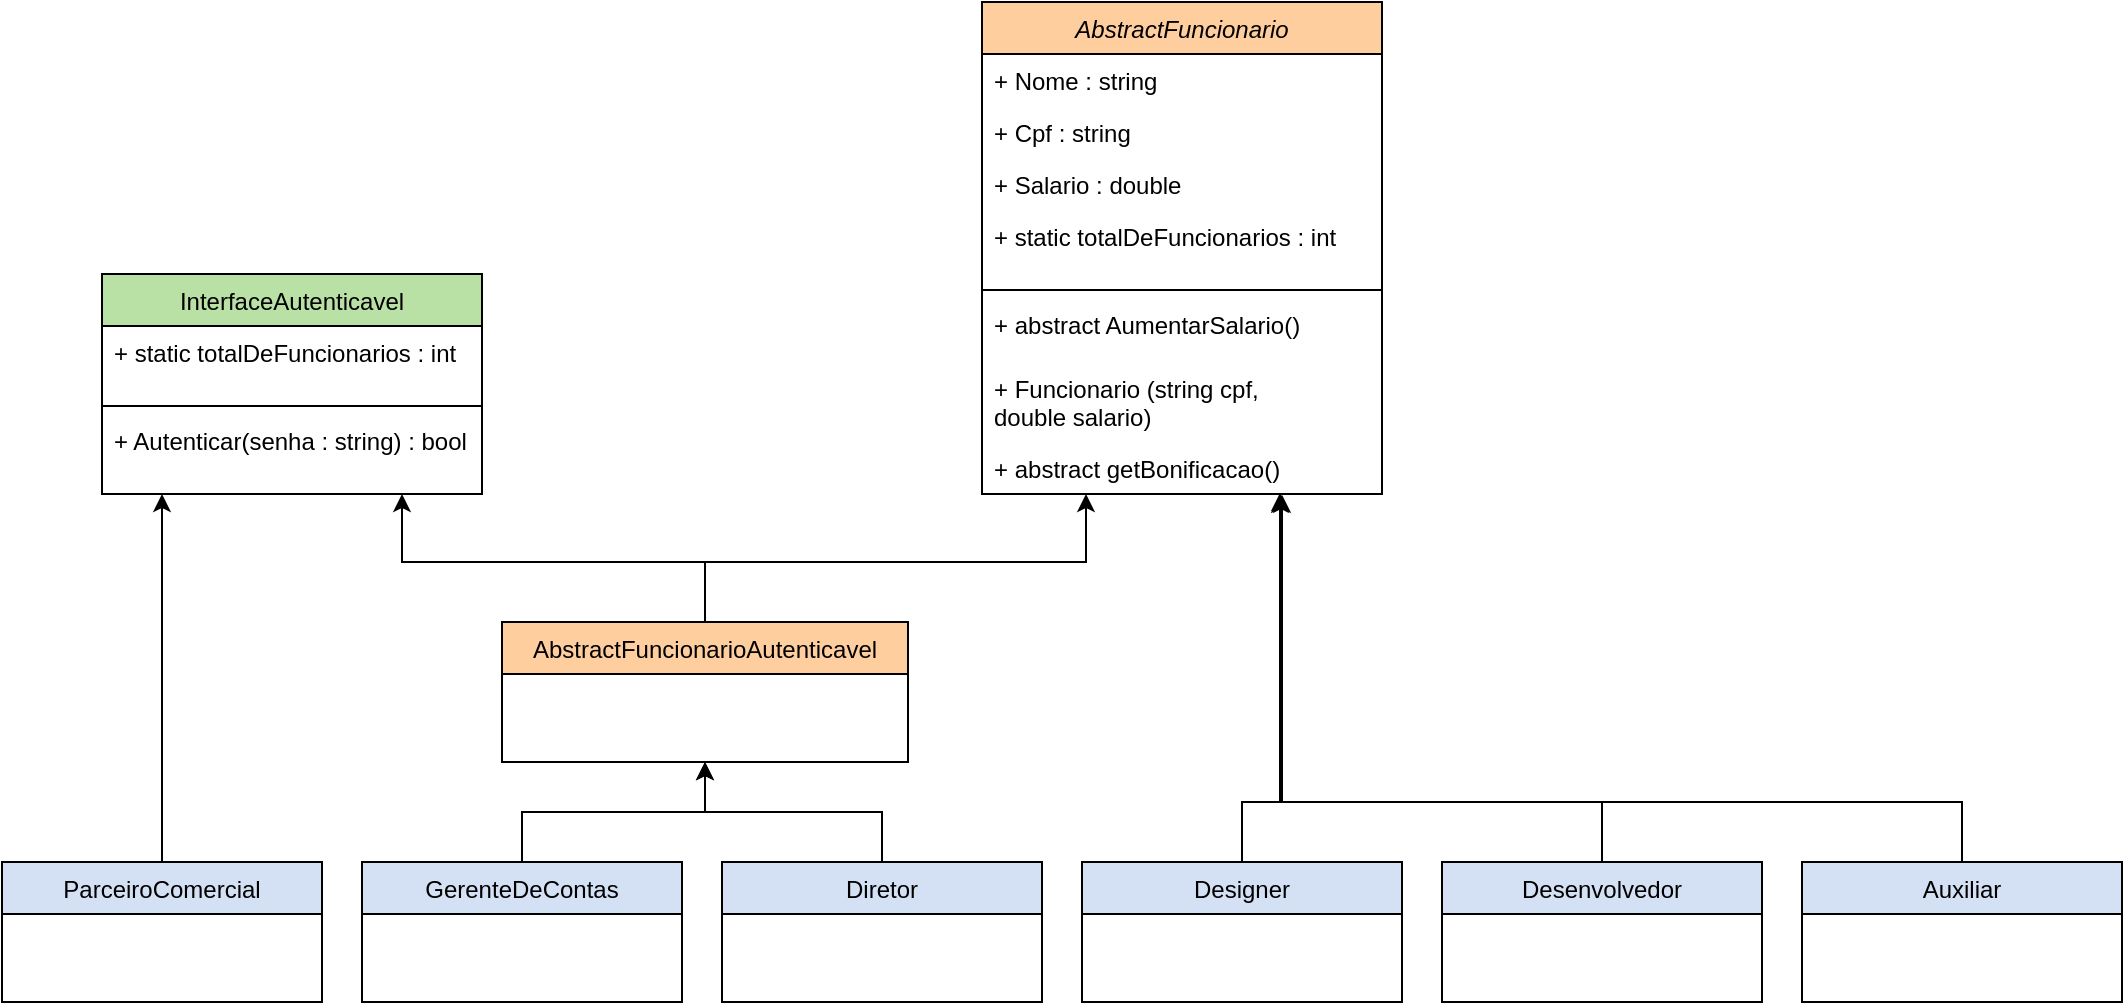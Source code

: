 <mxfile version="20.3.1" type="device"><diagram id="DF3kqlTEL7NQUhvklG_M" name="Página-2"><mxGraphModel dx="1185" dy="637" grid="1" gridSize="10" guides="1" tooltips="1" connect="1" arrows="1" fold="1" page="1" pageScale="1" pageWidth="827" pageHeight="1169" math="0" shadow="0"><root><mxCell id="0"/><mxCell id="1" parent="0"/><mxCell id="IuyccuRSAi2SM82gWJze-1" value="AbstractFuncionario" style="swimlane;fontStyle=2;align=center;verticalAlign=top;childLayout=stackLayout;horizontal=1;startSize=26;horizontalStack=0;resizeParent=1;resizeLast=0;collapsible=1;marginBottom=0;rounded=0;shadow=0;strokeWidth=1;fillColor=#FFCE9F;" vertex="1" parent="1"><mxGeometry x="560" y="50" width="200" height="246" as="geometry"><mxRectangle x="230" y="140" width="160" height="26" as="alternateBounds"/></mxGeometry></mxCell><mxCell id="IuyccuRSAi2SM82gWJze-2" value="+ Nome : string" style="text;align=left;verticalAlign=top;spacingLeft=4;spacingRight=4;overflow=hidden;rotatable=0;points=[[0,0.5],[1,0.5]];portConstraint=eastwest;" vertex="1" parent="IuyccuRSAi2SM82gWJze-1"><mxGeometry y="26" width="200" height="26" as="geometry"/></mxCell><mxCell id="IuyccuRSAi2SM82gWJze-3" value="+ Cpf : string" style="text;align=left;verticalAlign=top;spacingLeft=4;spacingRight=4;overflow=hidden;rotatable=0;points=[[0,0.5],[1,0.5]];portConstraint=eastwest;rounded=0;shadow=0;html=0;" vertex="1" parent="IuyccuRSAi2SM82gWJze-1"><mxGeometry y="52" width="200" height="26" as="geometry"/></mxCell><mxCell id="IuyccuRSAi2SM82gWJze-4" value="+ Salario : double" style="text;align=left;verticalAlign=top;spacingLeft=4;spacingRight=4;overflow=hidden;rotatable=0;points=[[0,0.5],[1,0.5]];portConstraint=eastwest;rounded=0;shadow=0;html=0;" vertex="1" parent="IuyccuRSAi2SM82gWJze-1"><mxGeometry y="78" width="200" height="26" as="geometry"/></mxCell><mxCell id="IuyccuRSAi2SM82gWJze-5" value="+ static totalDeFuncionarios : int" style="text;align=left;verticalAlign=top;spacingLeft=4;spacingRight=4;overflow=hidden;rotatable=0;points=[[0,0.5],[1,0.5]];portConstraint=eastwest;rounded=0;shadow=0;html=0;" vertex="1" parent="IuyccuRSAi2SM82gWJze-1"><mxGeometry y="104" width="200" height="36" as="geometry"/></mxCell><mxCell id="IuyccuRSAi2SM82gWJze-6" value="" style="line;html=1;strokeWidth=1;align=left;verticalAlign=middle;spacingTop=-1;spacingLeft=3;spacingRight=3;rotatable=0;labelPosition=right;points=[];portConstraint=eastwest;" vertex="1" parent="IuyccuRSAi2SM82gWJze-1"><mxGeometry y="140" width="200" height="8" as="geometry"/></mxCell><mxCell id="IuyccuRSAi2SM82gWJze-7" value="+ abstract AumentarSalario()" style="text;align=left;verticalAlign=top;spacingLeft=4;spacingRight=4;overflow=hidden;rotatable=0;points=[[0,0.5],[1,0.5]];portConstraint=eastwest;" vertex="1" parent="IuyccuRSAi2SM82gWJze-1"><mxGeometry y="148" width="200" height="32" as="geometry"/></mxCell><mxCell id="IuyccuRSAi2SM82gWJze-8" value="+ Funcionario (string cpf, &#10;double salario)" style="text;align=left;verticalAlign=top;spacingLeft=4;spacingRight=4;overflow=hidden;rotatable=0;points=[[0,0.5],[1,0.5]];portConstraint=eastwest;" vertex="1" parent="IuyccuRSAi2SM82gWJze-1"><mxGeometry y="180" width="200" height="40" as="geometry"/></mxCell><mxCell id="IuyccuRSAi2SM82gWJze-9" value="+ abstract getBonificacao()" style="text;align=left;verticalAlign=top;spacingLeft=4;spacingRight=4;overflow=hidden;rotatable=0;points=[[0,0.5],[1,0.5]];portConstraint=eastwest;" vertex="1" parent="IuyccuRSAi2SM82gWJze-1"><mxGeometry y="220" width="200" height="26" as="geometry"/></mxCell><mxCell id="IuyccuRSAi2SM82gWJze-61" style="edgeStyle=orthogonalEdgeStyle;rounded=0;orthogonalLoop=1;jettySize=auto;html=1;entryX=0.5;entryY=1;entryDx=0;entryDy=0;" edge="1" parent="1" source="IuyccuRSAi2SM82gWJze-11" target="IuyccuRSAi2SM82gWJze-53"><mxGeometry relative="1" as="geometry"/></mxCell><mxCell id="IuyccuRSAi2SM82gWJze-11" value="GerenteDeContas" style="swimlane;fontStyle=0;align=center;verticalAlign=top;childLayout=stackLayout;horizontal=1;startSize=26;horizontalStack=0;resizeParent=1;resizeLast=0;collapsible=1;marginBottom=0;rounded=0;shadow=0;strokeWidth=1;fillColor=#D4E1F5;" vertex="1" parent="1"><mxGeometry x="250" y="480" width="160" height="70" as="geometry"><mxRectangle x="340" y="380" width="170" height="26" as="alternateBounds"/></mxGeometry></mxCell><mxCell id="IuyccuRSAi2SM82gWJze-62" style="edgeStyle=orthogonalEdgeStyle;rounded=0;orthogonalLoop=1;jettySize=auto;html=1;entryX=0.5;entryY=1;entryDx=0;entryDy=0;" edge="1" parent="1" source="IuyccuRSAi2SM82gWJze-18" target="IuyccuRSAi2SM82gWJze-53"><mxGeometry relative="1" as="geometry"/></mxCell><mxCell id="IuyccuRSAi2SM82gWJze-18" value="Diretor" style="swimlane;fontStyle=0;align=center;verticalAlign=top;childLayout=stackLayout;horizontal=1;startSize=26;horizontalStack=0;resizeParent=1;resizeLast=0;collapsible=1;marginBottom=0;rounded=0;shadow=0;strokeWidth=1;fillColor=#D4E1F5;" vertex="1" parent="1"><mxGeometry x="430" y="480" width="160" height="70" as="geometry"><mxRectangle x="340" y="380" width="170" height="26" as="alternateBounds"/></mxGeometry></mxCell><mxCell id="IuyccuRSAi2SM82gWJze-68" style="edgeStyle=orthogonalEdgeStyle;rounded=0;orthogonalLoop=1;jettySize=auto;html=1;entryX=0.745;entryY=0.981;entryDx=0;entryDy=0;entryPerimeter=0;" edge="1" parent="1" source="IuyccuRSAi2SM82gWJze-20" target="IuyccuRSAi2SM82gWJze-9"><mxGeometry relative="1" as="geometry"><Array as="points"><mxPoint x="1050" y="450"/><mxPoint x="709" y="450"/></Array></mxGeometry></mxCell><mxCell id="IuyccuRSAi2SM82gWJze-20" value="Auxiliar" style="swimlane;fontStyle=0;align=center;verticalAlign=top;childLayout=stackLayout;horizontal=1;startSize=26;horizontalStack=0;resizeParent=1;resizeLast=0;collapsible=1;marginBottom=0;rounded=0;shadow=0;strokeWidth=1;fillColor=#D4E1F5;" vertex="1" parent="1"><mxGeometry x="970" y="480" width="160" height="70" as="geometry"><mxRectangle x="340" y="380" width="170" height="26" as="alternateBounds"/></mxGeometry></mxCell><mxCell id="IuyccuRSAi2SM82gWJze-67" style="edgeStyle=orthogonalEdgeStyle;rounded=0;orthogonalLoop=1;jettySize=auto;html=1;entryX=0.745;entryY=1.013;entryDx=0;entryDy=0;entryPerimeter=0;" edge="1" parent="1" source="IuyccuRSAi2SM82gWJze-22" target="IuyccuRSAi2SM82gWJze-9"><mxGeometry relative="1" as="geometry"><Array as="points"><mxPoint x="870" y="450"/><mxPoint x="709" y="450"/></Array></mxGeometry></mxCell><mxCell id="IuyccuRSAi2SM82gWJze-22" value="Desenvolvedor" style="swimlane;fontStyle=0;align=center;verticalAlign=top;childLayout=stackLayout;horizontal=1;startSize=26;horizontalStack=0;resizeParent=1;resizeLast=0;collapsible=1;marginBottom=0;rounded=0;shadow=0;strokeWidth=1;fillColor=#D4E1F5;" vertex="1" parent="1"><mxGeometry x="790" y="480" width="160" height="70" as="geometry"><mxRectangle x="340" y="380" width="170" height="26" as="alternateBounds"/></mxGeometry></mxCell><mxCell id="IuyccuRSAi2SM82gWJze-66" style="edgeStyle=orthogonalEdgeStyle;rounded=0;orthogonalLoop=1;jettySize=auto;html=1;entryX=0.75;entryY=1.013;entryDx=0;entryDy=0;entryPerimeter=0;" edge="1" parent="1" source="IuyccuRSAi2SM82gWJze-24" target="IuyccuRSAi2SM82gWJze-9"><mxGeometry relative="1" as="geometry"><Array as="points"><mxPoint x="690" y="450"/><mxPoint x="710" y="450"/></Array></mxGeometry></mxCell><mxCell id="IuyccuRSAi2SM82gWJze-24" value="Designer" style="swimlane;fontStyle=0;align=center;verticalAlign=top;childLayout=stackLayout;horizontal=1;startSize=26;horizontalStack=0;resizeParent=1;resizeLast=0;collapsible=1;marginBottom=0;rounded=0;shadow=0;strokeWidth=1;fillColor=#D4E1F5;" vertex="1" parent="1"><mxGeometry x="610" y="480" width="160" height="70" as="geometry"><mxRectangle x="340" y="380" width="170" height="26" as="alternateBounds"/></mxGeometry></mxCell><mxCell id="IuyccuRSAi2SM82gWJze-49" value="InterfaceAutenticavel" style="swimlane;fontStyle=0;align=center;verticalAlign=top;childLayout=stackLayout;horizontal=1;startSize=26;horizontalStack=0;resizeParent=1;resizeLast=0;collapsible=1;marginBottom=0;rounded=0;shadow=0;strokeWidth=1;fillColor=#B9E0A5;" vertex="1" parent="1"><mxGeometry x="120" y="186" width="190" height="110" as="geometry"><mxRectangle x="340" y="380" width="170" height="26" as="alternateBounds"/></mxGeometry></mxCell><mxCell id="IuyccuRSAi2SM82gWJze-57" value="+ static totalDeFuncionarios : int" style="text;align=left;verticalAlign=top;spacingLeft=4;spacingRight=4;overflow=hidden;rotatable=0;points=[[0,0.5],[1,0.5]];portConstraint=eastwest;rounded=0;shadow=0;html=0;" vertex="1" parent="IuyccuRSAi2SM82gWJze-49"><mxGeometry y="26" width="190" height="36" as="geometry"/></mxCell><mxCell id="IuyccuRSAi2SM82gWJze-52" value="" style="line;html=1;strokeWidth=1;align=left;verticalAlign=middle;spacingTop=-1;spacingLeft=3;spacingRight=3;rotatable=0;labelPosition=right;points=[];portConstraint=eastwest;" vertex="1" parent="IuyccuRSAi2SM82gWJze-49"><mxGeometry y="62" width="190" height="8" as="geometry"/></mxCell><mxCell id="IuyccuRSAi2SM82gWJze-51" value="+ Autenticar(senha : string) : bool" style="text;align=left;verticalAlign=top;spacingLeft=4;spacingRight=4;overflow=hidden;rotatable=0;points=[[0,0.5],[1,0.5]];portConstraint=eastwest;" vertex="1" parent="IuyccuRSAi2SM82gWJze-49"><mxGeometry y="70" width="190" height="40" as="geometry"/></mxCell><mxCell id="IuyccuRSAi2SM82gWJze-56" style="edgeStyle=orthogonalEdgeStyle;rounded=0;orthogonalLoop=1;jettySize=auto;html=1;" edge="1" parent="1" source="IuyccuRSAi2SM82gWJze-53" target="IuyccuRSAi2SM82gWJze-51"><mxGeometry relative="1" as="geometry"><mxPoint x="910" y="250" as="targetPoint"/><Array as="points"><mxPoint x="422" y="330"/><mxPoint x="270" y="330"/></Array></mxGeometry></mxCell><mxCell id="IuyccuRSAi2SM82gWJze-69" style="edgeStyle=orthogonalEdgeStyle;rounded=0;orthogonalLoop=1;jettySize=auto;html=1;" edge="1" parent="1" source="IuyccuRSAi2SM82gWJze-53" target="IuyccuRSAi2SM82gWJze-9"><mxGeometry relative="1" as="geometry"><Array as="points"><mxPoint x="422" y="330"/><mxPoint x="612" y="330"/></Array></mxGeometry></mxCell><mxCell id="IuyccuRSAi2SM82gWJze-53" value="AbstractFuncionarioAutenticavel" style="swimlane;fontStyle=0;align=center;verticalAlign=top;childLayout=stackLayout;horizontal=1;startSize=26;horizontalStack=0;resizeParent=1;resizeLast=0;collapsible=1;marginBottom=0;rounded=0;shadow=0;strokeWidth=1;fillColor=#FFCE9F;" vertex="1" parent="1"><mxGeometry x="320" y="360" width="203" height="70" as="geometry"><mxRectangle x="340" y="380" width="170" height="26" as="alternateBounds"/></mxGeometry></mxCell><mxCell id="IuyccuRSAi2SM82gWJze-64" style="edgeStyle=orthogonalEdgeStyle;rounded=0;orthogonalLoop=1;jettySize=auto;html=1;" edge="1" parent="1" source="IuyccuRSAi2SM82gWJze-63" target="IuyccuRSAi2SM82gWJze-51"><mxGeometry relative="1" as="geometry"><mxPoint x="330" y="296" as="targetPoint"/><Array as="points"><mxPoint x="150" y="330"/><mxPoint x="150" y="330"/></Array></mxGeometry></mxCell><mxCell id="IuyccuRSAi2SM82gWJze-63" value="ParceiroComercial" style="swimlane;fontStyle=0;align=center;verticalAlign=top;childLayout=stackLayout;horizontal=1;startSize=26;horizontalStack=0;resizeParent=1;resizeLast=0;collapsible=1;marginBottom=0;rounded=0;shadow=0;strokeWidth=1;fillColor=#D4E1F5;" vertex="1" parent="1"><mxGeometry x="70" y="480" width="160" height="70" as="geometry"><mxRectangle x="340" y="380" width="170" height="26" as="alternateBounds"/></mxGeometry></mxCell></root></mxGraphModel></diagram></mxfile>